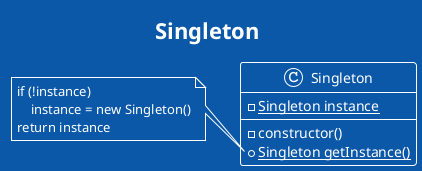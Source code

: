 @startuml Singleton
title Singleton
!theme amiga

class Singleton {
  - {static} Singleton instance
  - constructor()
  + {static} Singleton getInstance()
}

note left of Singleton::getInstance
  if (!instance)
      instance = new Singleton()
  return instance
end note
@enduml